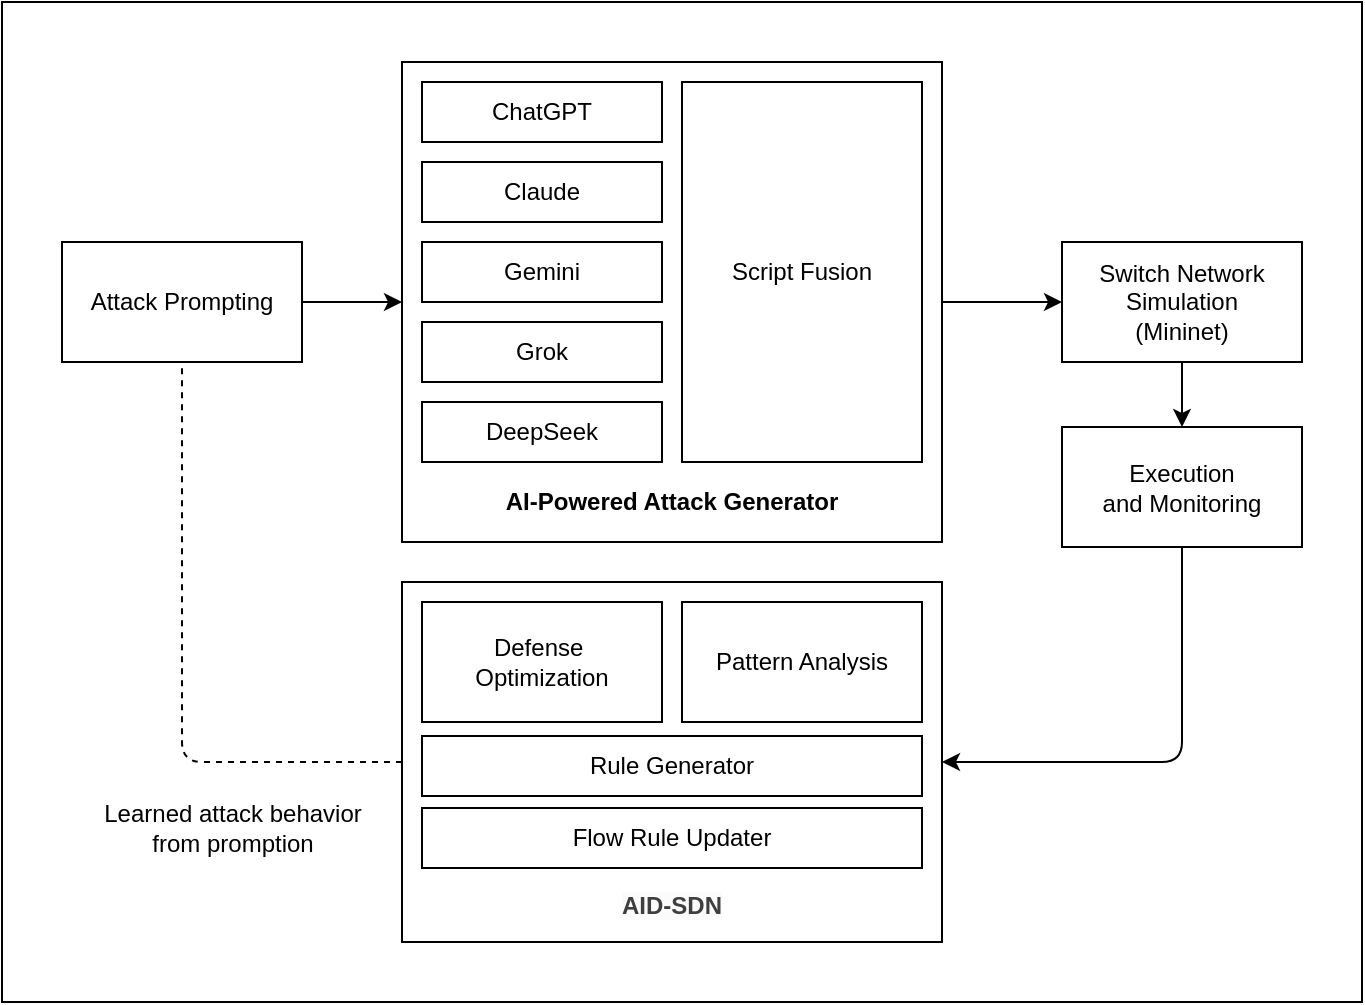 <mxfile>
    <diagram id="rgRsNrZF61Io4F6fTAXm" name="第1頁">
        <mxGraphModel dx="523" dy="809" grid="1" gridSize="10" guides="1" tooltips="1" connect="1" arrows="1" fold="1" page="1" pageScale="1" pageWidth="827" pageHeight="1169" math="0" shadow="0">
            <root>
                <mxCell id="0"/>
                <mxCell id="1" parent="0"/>
                <mxCell id="43" value="" style="rounded=0;whiteSpace=wrap;html=1;" vertex="1" parent="1">
                    <mxGeometry x="30" y="130" width="680" height="500" as="geometry"/>
                </mxCell>
                <mxCell id="35" style="edgeStyle=orthogonalEdgeStyle;html=1;entryX=0.5;entryY=1;entryDx=0;entryDy=0;dashed=1;endArrow=none;endFill=0;" edge="1" parent="1" source="30" target="2">
                    <mxGeometry relative="1" as="geometry">
                        <mxPoint x="140" y="530" as="targetPoint"/>
                    </mxGeometry>
                </mxCell>
                <mxCell id="30" value="" style="rounded=0;whiteSpace=wrap;html=1;" vertex="1" parent="1">
                    <mxGeometry x="230" y="420" width="270" height="180" as="geometry"/>
                </mxCell>
                <mxCell id="33" style="edgeStyle=none;html=1;entryX=0;entryY=0.5;entryDx=0;entryDy=0;" edge="1" parent="1" source="2" target="3">
                    <mxGeometry relative="1" as="geometry"/>
                </mxCell>
                <mxCell id="2" value="Attack Prompting" style="rounded=0;whiteSpace=wrap;html=1;" vertex="1" parent="1">
                    <mxGeometry x="60" y="250" width="120" height="60" as="geometry"/>
                </mxCell>
                <mxCell id="34" style="edgeStyle=none;html=1;entryX=0;entryY=0.5;entryDx=0;entryDy=0;" edge="1" parent="1" source="3" target="24">
                    <mxGeometry relative="1" as="geometry"/>
                </mxCell>
                <mxCell id="3" value="" style="rounded=0;whiteSpace=wrap;html=1;" vertex="1" parent="1">
                    <mxGeometry x="230" y="160" width="270" height="240" as="geometry"/>
                </mxCell>
                <mxCell id="32" style="edgeStyle=orthogonalEdgeStyle;html=1;entryX=1;entryY=0.5;entryDx=0;entryDy=0;exitX=0.5;exitY=1;exitDx=0;exitDy=0;" edge="1" parent="1" source="4" target="30">
                    <mxGeometry relative="1" as="geometry"/>
                </mxCell>
                <mxCell id="4" value="&lt;span style=&quot;color: rgb(0, 0, 0);&quot;&gt;Execution and&amp;nbsp;Monitoring&lt;/span&gt;" style="rounded=0;whiteSpace=wrap;html=1;" vertex="1" parent="1">
                    <mxGeometry x="560" y="342.5" width="120" height="60" as="geometry"/>
                </mxCell>
                <mxCell id="9" value="Script Fusion" style="rounded=0;whiteSpace=wrap;html=1;" vertex="1" parent="1">
                    <mxGeometry x="370" y="170" width="120" height="190" as="geometry"/>
                </mxCell>
                <mxCell id="18" value="ChatGPT" style="rounded=0;whiteSpace=wrap;html=1;" vertex="1" parent="1">
                    <mxGeometry x="240" y="170" width="120" height="30" as="geometry"/>
                </mxCell>
                <mxCell id="20" value="Claude" style="rounded=0;whiteSpace=wrap;html=1;" vertex="1" parent="1">
                    <mxGeometry x="240" y="210" width="120" height="30" as="geometry"/>
                </mxCell>
                <mxCell id="21" value="Gemini" style="rounded=0;whiteSpace=wrap;html=1;" vertex="1" parent="1">
                    <mxGeometry x="240" y="250" width="120" height="30" as="geometry"/>
                </mxCell>
                <mxCell id="22" value="DeepSeek" style="rounded=0;whiteSpace=wrap;html=1;" vertex="1" parent="1">
                    <mxGeometry x="240" y="330" width="120" height="30" as="geometry"/>
                </mxCell>
                <mxCell id="23" value="Grok" style="rounded=0;whiteSpace=wrap;html=1;" vertex="1" parent="1">
                    <mxGeometry x="240" y="290" width="120" height="30" as="geometry"/>
                </mxCell>
                <mxCell id="39" style="edgeStyle=none;html=1;entryX=0.5;entryY=0;entryDx=0;entryDy=0;" edge="1" parent="1" source="24" target="4">
                    <mxGeometry relative="1" as="geometry"/>
                </mxCell>
                <mxCell id="24" value="&lt;font style=&quot;color: rgb(0, 0, 0);&quot;&gt;Switch Network&lt;/font&gt;&lt;div&gt;&lt;font style=&quot;color: rgb(0, 0, 0);&quot;&gt;Simulation&lt;/font&gt;&lt;/div&gt;&lt;div&gt;&lt;font style=&quot;color: rgb(0, 0, 0);&quot;&gt;(Mininet)&lt;/font&gt;&lt;/div&gt;" style="rounded=0;whiteSpace=wrap;html=1;" vertex="1" parent="1">
                    <mxGeometry x="560" y="250" width="120" height="60" as="geometry"/>
                </mxCell>
                <mxCell id="26" value="Pattern Analysis" style="rounded=0;whiteSpace=wrap;html=1;" vertex="1" parent="1">
                    <mxGeometry x="370" y="430" width="120" height="60" as="geometry"/>
                </mxCell>
                <mxCell id="27" value="Defense&amp;nbsp;&lt;div&gt;Optimization&lt;/div&gt;" style="rounded=0;whiteSpace=wrap;html=1;" vertex="1" parent="1">
                    <mxGeometry x="240" y="430" width="120" height="60" as="geometry"/>
                </mxCell>
                <mxCell id="31" value="&lt;span style=&quot;color: rgb(63, 63, 63); font-family: Helvetica; font-size: 12px; font-style: normal; font-variant-ligatures: normal; font-variant-caps: normal; letter-spacing: normal; orphans: 2; text-indent: 0px; text-transform: none; widows: 2; word-spacing: 0px; -webkit-text-stroke-width: 0px; white-space: normal; background-color: rgb(251, 251, 251); text-decoration-thickness: initial; text-decoration-style: initial; text-decoration-color: initial; float: none; display: inline !important;&quot;&gt;&lt;b&gt;AID-SDN&lt;/b&gt;&lt;/span&gt;" style="text;whiteSpace=wrap;html=1;align=center;" vertex="1" parent="1">
                    <mxGeometry x="230" y="567.5" width="270" height="40" as="geometry"/>
                </mxCell>
                <mxCell id="36" value="Learned attack behavior&lt;div&gt;from promption&lt;/div&gt;" style="text;html=1;align=center;verticalAlign=middle;resizable=0;points=[];autosize=1;strokeColor=none;fillColor=none;" vertex="1" parent="1">
                    <mxGeometry x="70" y="523" width="150" height="40" as="geometry"/>
                </mxCell>
                <mxCell id="37" value="Rule Generator" style="rounded=0;whiteSpace=wrap;html=1;" vertex="1" parent="1">
                    <mxGeometry x="240" y="497" width="250" height="30" as="geometry"/>
                </mxCell>
                <mxCell id="38" value="Flow Rule Updater" style="rounded=0;whiteSpace=wrap;html=1;" vertex="1" parent="1">
                    <mxGeometry x="240" y="533" width="250" height="30" as="geometry"/>
                </mxCell>
                <mxCell id="40" value="&lt;b&gt;AI-Powered Attack Generator&lt;/b&gt;" style="text;whiteSpace=wrap;html=1;align=center;" vertex="1" parent="1">
                    <mxGeometry x="230" y="365.5" width="270" height="40" as="geometry"/>
                </mxCell>
            </root>
        </mxGraphModel>
    </diagram>
</mxfile>
